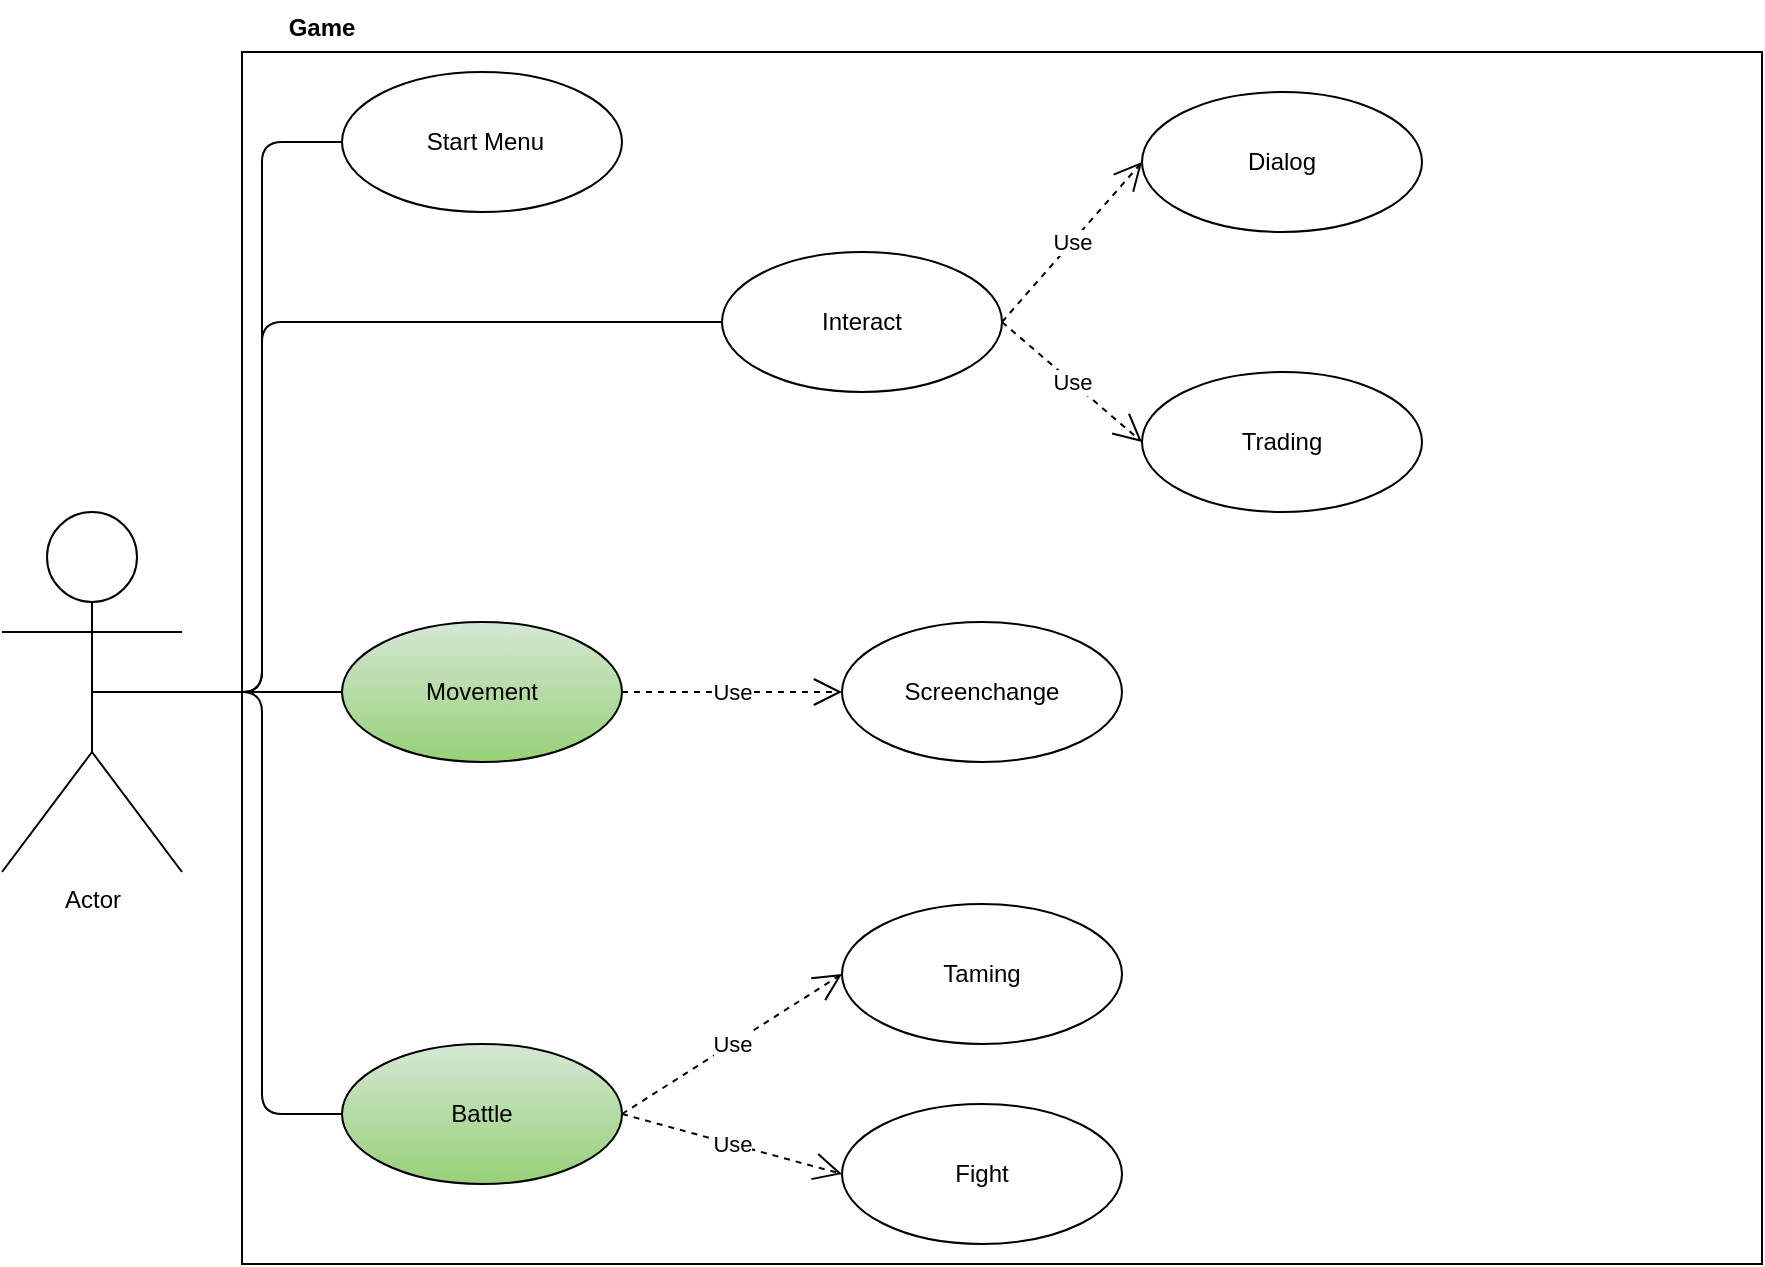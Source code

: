 <mxfile version="13.7.9" type="github"><diagram name="Page-1" id="e7e014a7-5840-1c2e-5031-d8a46d1fe8dd"><mxGraphModel dx="1422" dy="763" grid="1" gridSize="10" guides="1" tooltips="1" connect="1" arrows="1" fold="1" page="1" pageScale="1" pageWidth="1169" pageHeight="826" background="#ffffff" math="0" shadow="0"><root><mxCell id="0"/><mxCell id="1" parent="0"/><mxCell id="sRtUOLRBgrClI-MuPztA-41" value="Actor" style="shape=umlActor;verticalLabelPosition=bottom;verticalAlign=top;html=1;outlineConnect=0;" vertex="1" parent="1"><mxGeometry x="240" y="370" width="90" height="180" as="geometry"/></mxCell><mxCell id="sRtUOLRBgrClI-MuPztA-45" value="" style="html=1;" vertex="1" parent="1"><mxGeometry x="360" y="140" width="760" height="606" as="geometry"/></mxCell><mxCell id="sRtUOLRBgrClI-MuPztA-47" value="Game" style="text;align=center;fontStyle=1;verticalAlign=middle;spacingLeft=3;spacingRight=3;strokeColor=none;rotatable=0;points=[[0,0.5],[1,0.5]];portConstraint=eastwest;" vertex="1" parent="1"><mxGeometry x="360" y="114" width="80" height="26" as="geometry"/></mxCell><mxCell id="sRtUOLRBgrClI-MuPztA-48" value="Movement" style="ellipse;whiteSpace=wrap;html=1;fillColor=#d5e8d4;gradientColor=#97d077;" vertex="1" parent="1"><mxGeometry x="410" y="425" width="140" height="70" as="geometry"/></mxCell><mxCell id="sRtUOLRBgrClI-MuPztA-49" value="Taming" style="ellipse;whiteSpace=wrap;html=1;" vertex="1" parent="1"><mxGeometry x="660" y="566" width="140" height="70" as="geometry"/></mxCell><mxCell id="sRtUOLRBgrClI-MuPztA-50" value="Battle" style="ellipse;whiteSpace=wrap;html=1;fillColor=#d5e8d4;gradientColor=#97d077;" vertex="1" parent="1"><mxGeometry x="410" y="636" width="140" height="70" as="geometry"/></mxCell><mxCell id="sRtUOLRBgrClI-MuPztA-51" value="&lt;div&gt;&amp;nbsp;Start Menu&lt;/div&gt;" style="ellipse;whiteSpace=wrap;html=1;" vertex="1" parent="1"><mxGeometry x="410" y="150" width="140" height="70" as="geometry"/></mxCell><mxCell id="sRtUOLRBgrClI-MuPztA-52" value="Fight" style="ellipse;whiteSpace=wrap;html=1;" vertex="1" parent="1"><mxGeometry x="660" y="666" width="140" height="70" as="geometry"/></mxCell><mxCell id="sRtUOLRBgrClI-MuPztA-53" value="" style="endArrow=none;html=1;edgeStyle=orthogonalEdgeStyle;exitX=0.5;exitY=0.5;exitDx=0;exitDy=0;exitPerimeter=0;" edge="1" parent="1" source="sRtUOLRBgrClI-MuPztA-41" target="sRtUOLRBgrClI-MuPztA-48"><mxGeometry relative="1" as="geometry"><mxPoint x="550" y="450" as="sourcePoint"/><mxPoint x="710" y="450" as="targetPoint"/></mxGeometry></mxCell><mxCell id="sRtUOLRBgrClI-MuPztA-56" value="" style="endArrow=none;html=1;edgeStyle=orthogonalEdgeStyle;entryX=0;entryY=0.5;entryDx=0;entryDy=0;" edge="1" parent="1" source="sRtUOLRBgrClI-MuPztA-41" target="sRtUOLRBgrClI-MuPztA-51"><mxGeometry relative="1" as="geometry"><mxPoint x="160" y="660" as="sourcePoint"/><mxPoint x="320" y="660" as="targetPoint"/></mxGeometry></mxCell><mxCell id="sRtUOLRBgrClI-MuPztA-59" value="" style="endArrow=none;html=1;edgeStyle=orthogonalEdgeStyle;entryX=0;entryY=0.5;entryDx=0;entryDy=0;" edge="1" parent="1" source="sRtUOLRBgrClI-MuPztA-41" target="sRtUOLRBgrClI-MuPztA-50"><mxGeometry relative="1" as="geometry"><mxPoint x="550" y="450" as="sourcePoint"/><mxPoint x="710" y="450" as="targetPoint"/></mxGeometry></mxCell><mxCell id="sRtUOLRBgrClI-MuPztA-62" value="Use" style="endArrow=open;endSize=12;dashed=1;html=1;exitX=1;exitY=0.5;exitDx=0;exitDy=0;entryX=0;entryY=0.5;entryDx=0;entryDy=0;" edge="1" parent="1" source="sRtUOLRBgrClI-MuPztA-50" target="sRtUOLRBgrClI-MuPztA-49"><mxGeometry width="160" relative="1" as="geometry"><mxPoint x="550" y="516" as="sourcePoint"/><mxPoint x="710" y="516" as="targetPoint"/></mxGeometry></mxCell><mxCell id="sRtUOLRBgrClI-MuPztA-63" value="Use" style="endArrow=open;endSize=12;dashed=1;html=1;exitX=1;exitY=0.5;exitDx=0;exitDy=0;entryX=0;entryY=0.5;entryDx=0;entryDy=0;" edge="1" parent="1" source="sRtUOLRBgrClI-MuPztA-50" target="sRtUOLRBgrClI-MuPztA-52"><mxGeometry width="160" relative="1" as="geometry"><mxPoint x="550" y="516" as="sourcePoint"/><mxPoint x="710" y="516" as="targetPoint"/></mxGeometry></mxCell><mxCell id="sRtUOLRBgrClI-MuPztA-64" value="Interact" style="ellipse;whiteSpace=wrap;html=1;" vertex="1" parent="1"><mxGeometry x="600" y="240" width="140" height="70" as="geometry"/></mxCell><mxCell id="sRtUOLRBgrClI-MuPztA-65" value="" style="endArrow=none;html=1;edgeStyle=orthogonalEdgeStyle;exitX=0.5;exitY=0.5;exitDx=0;exitDy=0;exitPerimeter=0;entryX=0;entryY=0.5;entryDx=0;entryDy=0;" edge="1" parent="1" source="sRtUOLRBgrClI-MuPztA-41" target="sRtUOLRBgrClI-MuPztA-64"><mxGeometry relative="1" as="geometry"><mxPoint x="550" y="450" as="sourcePoint"/><mxPoint x="710" y="450" as="targetPoint"/><Array as="points"><mxPoint x="370" y="460"/><mxPoint x="370" y="275"/></Array></mxGeometry></mxCell><mxCell id="sRtUOLRBgrClI-MuPztA-69" value="Dialog" style="ellipse;whiteSpace=wrap;html=1;" vertex="1" parent="1"><mxGeometry x="810" y="160" width="140" height="70" as="geometry"/></mxCell><mxCell id="sRtUOLRBgrClI-MuPztA-70" value="Trading" style="ellipse;whiteSpace=wrap;html=1;" vertex="1" parent="1"><mxGeometry x="810" y="300" width="140" height="70" as="geometry"/></mxCell><mxCell id="sRtUOLRBgrClI-MuPztA-71" value="Use" style="endArrow=open;endSize=12;dashed=1;html=1;exitX=1;exitY=0.5;exitDx=0;exitDy=0;entryX=0;entryY=0.5;entryDx=0;entryDy=0;" edge="1" parent="1" source="sRtUOLRBgrClI-MuPztA-64" target="sRtUOLRBgrClI-MuPztA-69"><mxGeometry width="160" relative="1" as="geometry"><mxPoint x="550" y="450" as="sourcePoint"/><mxPoint x="710" y="450" as="targetPoint"/></mxGeometry></mxCell><mxCell id="sRtUOLRBgrClI-MuPztA-72" value="Use" style="endArrow=open;endSize=12;dashed=1;html=1;exitX=1;exitY=0.5;exitDx=0;exitDy=0;entryX=0;entryY=0.5;entryDx=0;entryDy=0;" edge="1" parent="1" source="sRtUOLRBgrClI-MuPztA-64" target="sRtUOLRBgrClI-MuPztA-70"><mxGeometry width="160" relative="1" as="geometry"><mxPoint x="680" y="480" as="sourcePoint"/><mxPoint x="840" y="480" as="targetPoint"/></mxGeometry></mxCell><mxCell id="sRtUOLRBgrClI-MuPztA-73" value="Screenchange" style="ellipse;whiteSpace=wrap;html=1;" vertex="1" parent="1"><mxGeometry x="660" y="425" width="140" height="70" as="geometry"/></mxCell><mxCell id="sRtUOLRBgrClI-MuPztA-74" value="Use" style="endArrow=open;endSize=12;dashed=1;html=1;exitX=1;exitY=0.5;exitDx=0;exitDy=0;entryX=0;entryY=0.5;entryDx=0;entryDy=0;" edge="1" parent="1" source="sRtUOLRBgrClI-MuPztA-48" target="sRtUOLRBgrClI-MuPztA-73"><mxGeometry width="160" relative="1" as="geometry"><mxPoint x="540" y="520" as="sourcePoint"/><mxPoint x="700" y="520" as="targetPoint"/></mxGeometry></mxCell></root></mxGraphModel></diagram></mxfile>